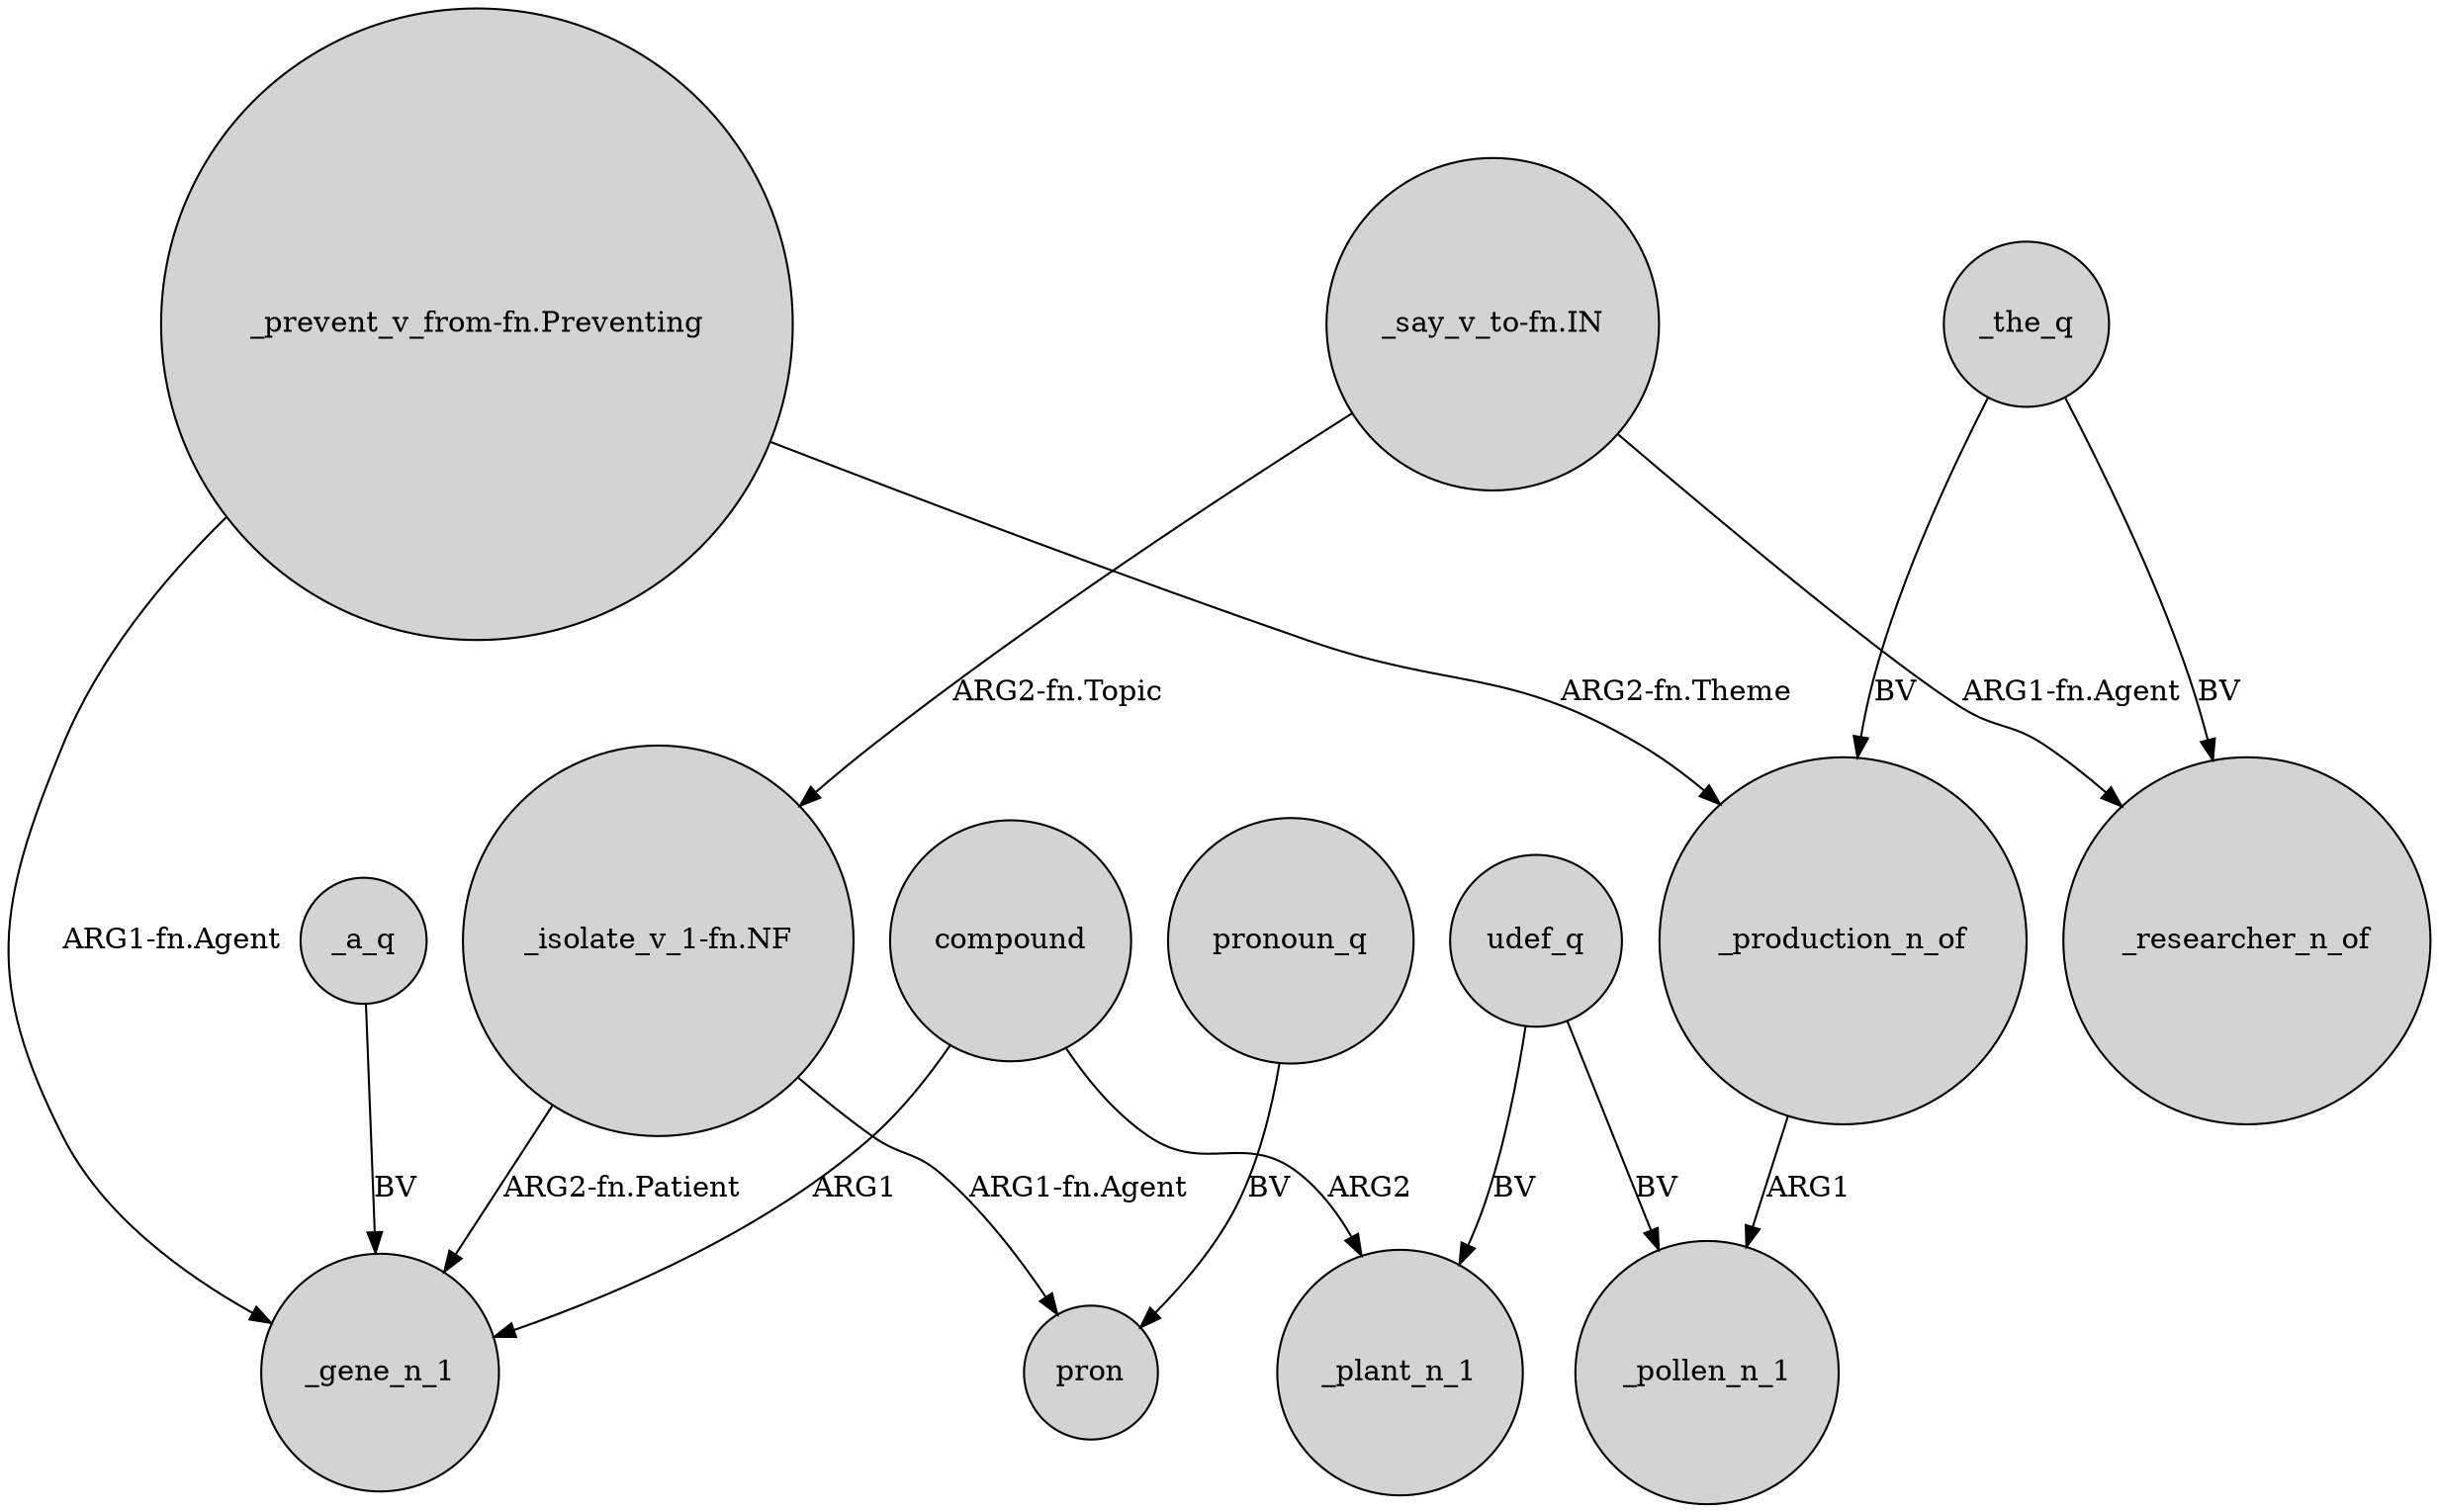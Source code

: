digraph {
	node [shape=circle style=filled]
	"_say_v_to-fn.IN" -> "_isolate_v_1-fn.NF" [label="ARG2-fn.Topic"]
	"_isolate_v_1-fn.NF" -> _gene_n_1 [label="ARG2-fn.Patient"]
	"_say_v_to-fn.IN" -> _researcher_n_of [label="ARG1-fn.Agent"]
	_production_n_of -> _pollen_n_1 [label=ARG1]
	udef_q -> _pollen_n_1 [label=BV]
	compound -> _gene_n_1 [label=ARG1]
	"_prevent_v_from-fn.Preventing" -> _production_n_of [label="ARG2-fn.Theme"]
	compound -> _plant_n_1 [label=ARG2]
	_the_q -> _researcher_n_of [label=BV]
	"_isolate_v_1-fn.NF" -> pron [label="ARG1-fn.Agent"]
	udef_q -> _plant_n_1 [label=BV]
	_a_q -> _gene_n_1 [label=BV]
	_the_q -> _production_n_of [label=BV]
	"_prevent_v_from-fn.Preventing" -> _gene_n_1 [label="ARG1-fn.Agent"]
	pronoun_q -> pron [label=BV]
}

